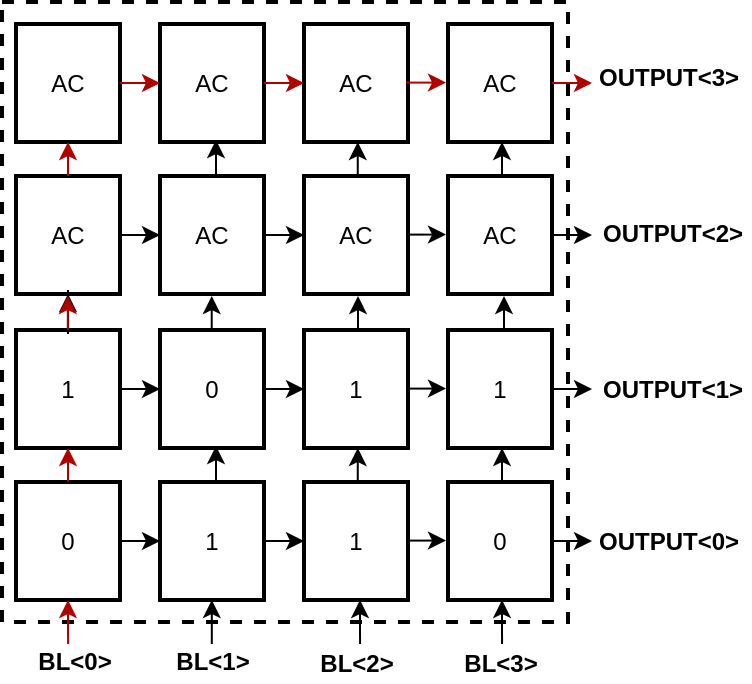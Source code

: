 <mxfile version="17.2.4" type="github">
  <diagram id="6HVer8RZPl2ibDI8MOXv" name="Page-1">
    <mxGraphModel dx="981" dy="519" grid="1" gridSize="1" guides="1" tooltips="1" connect="1" arrows="1" fold="1" page="1" pageScale="1" pageWidth="850" pageHeight="1100" math="0" shadow="0">
      <root>
        <mxCell id="0" />
        <mxCell id="1" parent="0" />
        <mxCell id="svspsLu-1z_ilJ9C4_lj-1" value="" style="rounded=0;whiteSpace=wrap;html=1;dashed=1;labelBackgroundColor=none;fontFamily=Helvetica;fontColor=default;strokeWidth=2;fillColor=none;" vertex="1" parent="1">
          <mxGeometry x="356" y="143" width="283" height="310" as="geometry" />
        </mxCell>
        <mxCell id="svspsLu-1z_ilJ9C4_lj-2" value="AC" style="rounded=0;whiteSpace=wrap;html=1;labelBackgroundColor=none;fontFamily=Helvetica;fontColor=default;strokeWidth=2;fillColor=none;" vertex="1" parent="1">
          <mxGeometry x="363" y="154" width="52" height="59" as="geometry" />
        </mxCell>
        <mxCell id="svspsLu-1z_ilJ9C4_lj-3" value="AC" style="rounded=0;whiteSpace=wrap;html=1;labelBackgroundColor=none;fontFamily=Helvetica;fontColor=default;strokeWidth=2;fillColor=none;" vertex="1" parent="1">
          <mxGeometry x="435" y="154" width="52" height="59" as="geometry" />
        </mxCell>
        <mxCell id="svspsLu-1z_ilJ9C4_lj-4" value="AC" style="rounded=0;whiteSpace=wrap;html=1;labelBackgroundColor=none;fontFamily=Helvetica;fontColor=default;strokeWidth=2;fillColor=none;" vertex="1" parent="1">
          <mxGeometry x="507" y="154" width="52" height="59" as="geometry" />
        </mxCell>
        <mxCell id="svspsLu-1z_ilJ9C4_lj-5" value="" style="endArrow=classic;html=1;rounded=0;fontFamily=Helvetica;fontColor=default;exitX=1;exitY=0.5;exitDx=0;exitDy=0;entryX=0;entryY=0.5;entryDx=0;entryDy=0;fillColor=#e51400;strokeColor=#B20000;" edge="1" source="svspsLu-1z_ilJ9C4_lj-2" target="svspsLu-1z_ilJ9C4_lj-3" parent="1">
          <mxGeometry width="50" height="50" relative="1" as="geometry">
            <mxPoint x="366" y="208" as="sourcePoint" />
            <mxPoint x="416" y="158" as="targetPoint" />
          </mxGeometry>
        </mxCell>
        <mxCell id="svspsLu-1z_ilJ9C4_lj-6" value="" style="endArrow=classic;html=1;rounded=0;fontFamily=Helvetica;fontColor=default;exitX=1;exitY=0.5;exitDx=0;exitDy=0;entryX=0;entryY=0.5;entryDx=0;entryDy=0;fillColor=#e51400;strokeColor=#B20000;" edge="1" source="svspsLu-1z_ilJ9C4_lj-3" target="svspsLu-1z_ilJ9C4_lj-4" parent="1">
          <mxGeometry width="50" height="50" relative="1" as="geometry">
            <mxPoint x="366" y="208" as="sourcePoint" />
            <mxPoint x="416" y="158" as="targetPoint" />
          </mxGeometry>
        </mxCell>
        <mxCell id="svspsLu-1z_ilJ9C4_lj-7" value="" style="endArrow=classic;html=1;rounded=0;fontFamily=Helvetica;fontColor=default;exitX=1;exitY=0.5;exitDx=0;exitDy=0;entryX=0;entryY=0.5;entryDx=0;entryDy=0;fillColor=#e51400;strokeColor=#B20000;" edge="1" parent="1">
          <mxGeometry width="50" height="50" relative="1" as="geometry">
            <mxPoint x="558" y="183.3" as="sourcePoint" />
            <mxPoint x="578" y="183.3" as="targetPoint" />
          </mxGeometry>
        </mxCell>
        <mxCell id="svspsLu-1z_ilJ9C4_lj-8" value="AC" style="rounded=0;whiteSpace=wrap;html=1;labelBackgroundColor=none;fontFamily=Helvetica;fontColor=default;strokeWidth=2;fillColor=none;" vertex="1" parent="1">
          <mxGeometry x="579" y="154" width="52" height="59" as="geometry" />
        </mxCell>
        <mxCell id="svspsLu-1z_ilJ9C4_lj-11" value="" style="endArrow=classic;html=1;rounded=0;fontFamily=Helvetica;fontColor=default;exitX=1;exitY=0.5;exitDx=0;exitDy=0;entryX=0;entryY=0.5;entryDx=0;entryDy=0;fillColor=#e51400;strokeColor=#B20000;" edge="1" source="svspsLu-1z_ilJ9C4_lj-8" parent="1">
          <mxGeometry width="50" height="50" relative="1" as="geometry">
            <mxPoint x="582" y="208" as="sourcePoint" />
            <mxPoint x="651.0" y="183.5" as="targetPoint" />
          </mxGeometry>
        </mxCell>
        <mxCell id="svspsLu-1z_ilJ9C4_lj-14" value="AC" style="rounded=0;whiteSpace=wrap;html=1;labelBackgroundColor=none;fontFamily=Helvetica;fontColor=default;strokeWidth=2;fillColor=none;" vertex="1" parent="1">
          <mxGeometry x="363" y="230" width="52" height="59" as="geometry" />
        </mxCell>
        <mxCell id="svspsLu-1z_ilJ9C4_lj-15" value="AC" style="rounded=0;whiteSpace=wrap;html=1;labelBackgroundColor=none;fontFamily=Helvetica;fontColor=default;strokeWidth=2;fillColor=none;" vertex="1" parent="1">
          <mxGeometry x="435" y="230" width="52" height="59" as="geometry" />
        </mxCell>
        <mxCell id="svspsLu-1z_ilJ9C4_lj-16" value="AC" style="rounded=0;whiteSpace=wrap;html=1;labelBackgroundColor=none;fontFamily=Helvetica;fontColor=default;strokeWidth=2;fillColor=none;" vertex="1" parent="1">
          <mxGeometry x="507" y="230" width="52" height="59" as="geometry" />
        </mxCell>
        <mxCell id="svspsLu-1z_ilJ9C4_lj-17" value="" style="endArrow=classic;html=1;rounded=0;fontFamily=Helvetica;fontColor=default;exitX=1;exitY=0.5;exitDx=0;exitDy=0;entryX=0;entryY=0.5;entryDx=0;entryDy=0;" edge="1" source="svspsLu-1z_ilJ9C4_lj-14" target="svspsLu-1z_ilJ9C4_lj-15" parent="1">
          <mxGeometry width="50" height="50" relative="1" as="geometry">
            <mxPoint x="366" y="284" as="sourcePoint" />
            <mxPoint x="416" y="234" as="targetPoint" />
          </mxGeometry>
        </mxCell>
        <mxCell id="svspsLu-1z_ilJ9C4_lj-18" value="" style="endArrow=classic;html=1;rounded=0;fontFamily=Helvetica;fontColor=default;exitX=1;exitY=0.5;exitDx=0;exitDy=0;entryX=0;entryY=0.5;entryDx=0;entryDy=0;" edge="1" source="svspsLu-1z_ilJ9C4_lj-15" target="svspsLu-1z_ilJ9C4_lj-16" parent="1">
          <mxGeometry width="50" height="50" relative="1" as="geometry">
            <mxPoint x="366" y="284" as="sourcePoint" />
            <mxPoint x="416" y="234" as="targetPoint" />
          </mxGeometry>
        </mxCell>
        <mxCell id="svspsLu-1z_ilJ9C4_lj-19" value="" style="endArrow=classic;html=1;rounded=0;fontFamily=Helvetica;fontColor=default;exitX=1;exitY=0.5;exitDx=0;exitDy=0;entryX=0;entryY=0.5;entryDx=0;entryDy=0;" edge="1" parent="1">
          <mxGeometry width="50" height="50" relative="1" as="geometry">
            <mxPoint x="558.0" y="259.3" as="sourcePoint" />
            <mxPoint x="578.0" y="259.3" as="targetPoint" />
          </mxGeometry>
        </mxCell>
        <mxCell id="svspsLu-1z_ilJ9C4_lj-20" value="AC" style="rounded=0;whiteSpace=wrap;html=1;labelBackgroundColor=none;fontFamily=Helvetica;fontColor=default;strokeWidth=2;fillColor=none;" vertex="1" parent="1">
          <mxGeometry x="579" y="230" width="52" height="59" as="geometry" />
        </mxCell>
        <mxCell id="svspsLu-1z_ilJ9C4_lj-23" value="" style="endArrow=classic;html=1;rounded=0;fontFamily=Helvetica;fontColor=default;exitX=1;exitY=0.5;exitDx=0;exitDy=0;entryX=0;entryY=0.5;entryDx=0;entryDy=0;" edge="1" source="svspsLu-1z_ilJ9C4_lj-20" parent="1">
          <mxGeometry width="50" height="50" relative="1" as="geometry">
            <mxPoint x="582" y="284" as="sourcePoint" />
            <mxPoint x="651.0" y="259.5" as="targetPoint" />
          </mxGeometry>
        </mxCell>
        <mxCell id="svspsLu-1z_ilJ9C4_lj-26" value="" style="endArrow=classic;html=1;rounded=0;fontFamily=Helvetica;fontColor=default;exitX=0.5;exitY=0;exitDx=0;exitDy=0;entryX=0.5;entryY=1;entryDx=0;entryDy=0;fillColor=#e51400;strokeColor=#B20000;" edge="1" source="svspsLu-1z_ilJ9C4_lj-14" target="svspsLu-1z_ilJ9C4_lj-2" parent="1">
          <mxGeometry width="50" height="50" relative="1" as="geometry">
            <mxPoint x="512" y="182" as="sourcePoint" />
            <mxPoint x="562" y="132" as="targetPoint" />
          </mxGeometry>
        </mxCell>
        <mxCell id="svspsLu-1z_ilJ9C4_lj-27" value="" style="endArrow=classic;html=1;rounded=0;fontFamily=Helvetica;fontColor=default;exitX=0.5;exitY=0;exitDx=0;exitDy=0;entryX=0.5;entryY=1;entryDx=0;entryDy=0;" edge="1" parent="1">
          <mxGeometry width="50" height="50" relative="1" as="geometry">
            <mxPoint x="463" y="229" as="sourcePoint" />
            <mxPoint x="463" y="212" as="targetPoint" />
          </mxGeometry>
        </mxCell>
        <mxCell id="svspsLu-1z_ilJ9C4_lj-28" value="" style="endArrow=classic;html=1;rounded=0;fontFamily=Helvetica;fontColor=default;exitX=0.5;exitY=0;exitDx=0;exitDy=0;entryX=0.5;entryY=1;entryDx=0;entryDy=0;" edge="1" parent="1">
          <mxGeometry width="50" height="50" relative="1" as="geometry">
            <mxPoint x="606" y="230" as="sourcePoint" />
            <mxPoint x="606" y="213" as="targetPoint" />
          </mxGeometry>
        </mxCell>
        <mxCell id="svspsLu-1z_ilJ9C4_lj-29" value="" style="endArrow=classic;html=1;rounded=0;fontFamily=Helvetica;fontColor=default;exitX=0.5;exitY=0;exitDx=0;exitDy=0;entryX=0.5;entryY=1;entryDx=0;entryDy=0;" edge="1" parent="1">
          <mxGeometry width="50" height="50" relative="1" as="geometry">
            <mxPoint x="533.88" y="230" as="sourcePoint" />
            <mxPoint x="533.88" y="213" as="targetPoint" />
          </mxGeometry>
        </mxCell>
        <mxCell id="svspsLu-1z_ilJ9C4_lj-87" value="" style="edgeStyle=orthogonalEdgeStyle;rounded=0;orthogonalLoop=1;jettySize=auto;html=1;" edge="1" parent="1" source="svspsLu-1z_ilJ9C4_lj-32" target="svspsLu-1z_ilJ9C4_lj-14">
          <mxGeometry relative="1" as="geometry" />
        </mxCell>
        <mxCell id="svspsLu-1z_ilJ9C4_lj-32" value="1" style="rounded=0;whiteSpace=wrap;html=1;labelBackgroundColor=none;fontFamily=Helvetica;fontColor=default;strokeWidth=2;fillColor=none;" vertex="1" parent="1">
          <mxGeometry x="363" y="307" width="52" height="59" as="geometry" />
        </mxCell>
        <mxCell id="svspsLu-1z_ilJ9C4_lj-33" value="0" style="rounded=0;whiteSpace=wrap;html=1;labelBackgroundColor=none;fontFamily=Helvetica;fontColor=default;strokeWidth=2;fillColor=none;" vertex="1" parent="1">
          <mxGeometry x="435" y="307" width="52" height="59" as="geometry" />
        </mxCell>
        <mxCell id="svspsLu-1z_ilJ9C4_lj-34" value="1" style="rounded=0;whiteSpace=wrap;html=1;labelBackgroundColor=none;fontFamily=Helvetica;fontColor=default;strokeWidth=2;fillColor=none;" vertex="1" parent="1">
          <mxGeometry x="507" y="307" width="52" height="59" as="geometry" />
        </mxCell>
        <mxCell id="svspsLu-1z_ilJ9C4_lj-35" value="" style="endArrow=classic;html=1;rounded=0;fontFamily=Helvetica;fontColor=default;exitX=1;exitY=0.5;exitDx=0;exitDy=0;entryX=0;entryY=0.5;entryDx=0;entryDy=0;" edge="1" source="svspsLu-1z_ilJ9C4_lj-32" target="svspsLu-1z_ilJ9C4_lj-33" parent="1">
          <mxGeometry width="50" height="50" relative="1" as="geometry">
            <mxPoint x="366" y="361" as="sourcePoint" />
            <mxPoint x="416" y="311" as="targetPoint" />
          </mxGeometry>
        </mxCell>
        <mxCell id="svspsLu-1z_ilJ9C4_lj-36" value="" style="endArrow=classic;html=1;rounded=0;fontFamily=Helvetica;fontColor=default;exitX=1;exitY=0.5;exitDx=0;exitDy=0;entryX=0;entryY=0.5;entryDx=0;entryDy=0;" edge="1" source="svspsLu-1z_ilJ9C4_lj-33" target="svspsLu-1z_ilJ9C4_lj-34" parent="1">
          <mxGeometry width="50" height="50" relative="1" as="geometry">
            <mxPoint x="366" y="361" as="sourcePoint" />
            <mxPoint x="416" y="311" as="targetPoint" />
          </mxGeometry>
        </mxCell>
        <mxCell id="svspsLu-1z_ilJ9C4_lj-37" value="" style="endArrow=classic;html=1;rounded=0;fontFamily=Helvetica;fontColor=default;exitX=1;exitY=0.5;exitDx=0;exitDy=0;entryX=0;entryY=0.5;entryDx=0;entryDy=0;" edge="1" parent="1">
          <mxGeometry width="50" height="50" relative="1" as="geometry">
            <mxPoint x="558.0" y="336.3" as="sourcePoint" />
            <mxPoint x="578" y="336.3" as="targetPoint" />
          </mxGeometry>
        </mxCell>
        <mxCell id="svspsLu-1z_ilJ9C4_lj-38" value="1" style="rounded=0;whiteSpace=wrap;html=1;labelBackgroundColor=none;fontFamily=Helvetica;fontColor=default;strokeWidth=2;fillColor=none;" vertex="1" parent="1">
          <mxGeometry x="579" y="307" width="52" height="59" as="geometry" />
        </mxCell>
        <mxCell id="svspsLu-1z_ilJ9C4_lj-41" value="" style="endArrow=classic;html=1;rounded=0;fontFamily=Helvetica;fontColor=default;exitX=1;exitY=0.5;exitDx=0;exitDy=0;entryX=0;entryY=0.5;entryDx=0;entryDy=0;" edge="1" source="svspsLu-1z_ilJ9C4_lj-38" parent="1">
          <mxGeometry width="50" height="50" relative="1" as="geometry">
            <mxPoint x="582" y="361" as="sourcePoint" />
            <mxPoint x="651.0" y="336.5" as="targetPoint" />
          </mxGeometry>
        </mxCell>
        <mxCell id="svspsLu-1z_ilJ9C4_lj-44" value="0" style="rounded=0;whiteSpace=wrap;html=1;labelBackgroundColor=none;fontFamily=Helvetica;fontColor=default;strokeWidth=2;fillColor=none;" vertex="1" parent="1">
          <mxGeometry x="363" y="383" width="52" height="59" as="geometry" />
        </mxCell>
        <mxCell id="svspsLu-1z_ilJ9C4_lj-45" value="1" style="rounded=0;whiteSpace=wrap;html=1;labelBackgroundColor=none;fontFamily=Helvetica;fontColor=default;strokeWidth=2;fillColor=none;" vertex="1" parent="1">
          <mxGeometry x="435" y="383" width="52" height="59" as="geometry" />
        </mxCell>
        <mxCell id="svspsLu-1z_ilJ9C4_lj-46" value="1" style="rounded=0;whiteSpace=wrap;html=1;labelBackgroundColor=none;fontFamily=Helvetica;fontColor=default;strokeWidth=2;fillColor=none;" vertex="1" parent="1">
          <mxGeometry x="507" y="383" width="52" height="59" as="geometry" />
        </mxCell>
        <mxCell id="svspsLu-1z_ilJ9C4_lj-47" value="" style="endArrow=classic;html=1;rounded=0;fontFamily=Helvetica;fontColor=default;exitX=1;exitY=0.5;exitDx=0;exitDy=0;entryX=0;entryY=0.5;entryDx=0;entryDy=0;" edge="1" source="svspsLu-1z_ilJ9C4_lj-44" target="svspsLu-1z_ilJ9C4_lj-45" parent="1">
          <mxGeometry width="50" height="50" relative="1" as="geometry">
            <mxPoint x="366" y="437" as="sourcePoint" />
            <mxPoint x="416" y="387" as="targetPoint" />
          </mxGeometry>
        </mxCell>
        <mxCell id="svspsLu-1z_ilJ9C4_lj-48" value="" style="endArrow=classic;html=1;rounded=0;fontFamily=Helvetica;fontColor=default;exitX=1;exitY=0.5;exitDx=0;exitDy=0;entryX=0;entryY=0.5;entryDx=0;entryDy=0;" edge="1" source="svspsLu-1z_ilJ9C4_lj-45" target="svspsLu-1z_ilJ9C4_lj-46" parent="1">
          <mxGeometry width="50" height="50" relative="1" as="geometry">
            <mxPoint x="366" y="437" as="sourcePoint" />
            <mxPoint x="416" y="387" as="targetPoint" />
          </mxGeometry>
        </mxCell>
        <mxCell id="svspsLu-1z_ilJ9C4_lj-49" value="" style="endArrow=classic;html=1;rounded=0;fontFamily=Helvetica;fontColor=default;exitX=1;exitY=0.5;exitDx=0;exitDy=0;entryX=0;entryY=0.5;entryDx=0;entryDy=0;" edge="1" parent="1">
          <mxGeometry width="50" height="50" relative="1" as="geometry">
            <mxPoint x="558.0" y="412.3" as="sourcePoint" />
            <mxPoint x="578" y="412.3" as="targetPoint" />
          </mxGeometry>
        </mxCell>
        <mxCell id="svspsLu-1z_ilJ9C4_lj-50" value="0" style="rounded=0;whiteSpace=wrap;html=1;labelBackgroundColor=none;fontFamily=Helvetica;fontColor=default;strokeWidth=2;fillColor=none;" vertex="1" parent="1">
          <mxGeometry x="579" y="383" width="52" height="59" as="geometry" />
        </mxCell>
        <mxCell id="svspsLu-1z_ilJ9C4_lj-53" value="" style="endArrow=classic;html=1;rounded=0;fontFamily=Helvetica;fontColor=default;exitX=1;exitY=0.5;exitDx=0;exitDy=0;entryX=0;entryY=0.5;entryDx=0;entryDy=0;" edge="1" source="svspsLu-1z_ilJ9C4_lj-50" parent="1">
          <mxGeometry width="50" height="50" relative="1" as="geometry">
            <mxPoint x="582" y="437" as="sourcePoint" />
            <mxPoint x="651.0" y="412.5" as="targetPoint" />
          </mxGeometry>
        </mxCell>
        <mxCell id="svspsLu-1z_ilJ9C4_lj-56" value="" style="endArrow=classic;html=1;rounded=0;fontFamily=Helvetica;fontColor=default;exitX=0.5;exitY=0;exitDx=0;exitDy=0;entryX=0.5;entryY=1;entryDx=0;entryDy=0;fillColor=#e51400;strokeColor=#B20000;" edge="1" source="svspsLu-1z_ilJ9C4_lj-44" target="svspsLu-1z_ilJ9C4_lj-32" parent="1">
          <mxGeometry width="50" height="50" relative="1" as="geometry">
            <mxPoint x="512" y="335" as="sourcePoint" />
            <mxPoint x="562" y="285" as="targetPoint" />
          </mxGeometry>
        </mxCell>
        <mxCell id="svspsLu-1z_ilJ9C4_lj-57" value="" style="endArrow=classic;html=1;rounded=0;fontFamily=Helvetica;fontColor=default;exitX=0.5;exitY=0;exitDx=0;exitDy=0;entryX=0.5;entryY=1;entryDx=0;entryDy=0;" edge="1" parent="1">
          <mxGeometry width="50" height="50" relative="1" as="geometry">
            <mxPoint x="463.0" y="382" as="sourcePoint" />
            <mxPoint x="463.0" y="365" as="targetPoint" />
          </mxGeometry>
        </mxCell>
        <mxCell id="svspsLu-1z_ilJ9C4_lj-58" value="" style="endArrow=classic;html=1;rounded=0;fontFamily=Helvetica;fontColor=default;exitX=0.5;exitY=0;exitDx=0;exitDy=0;entryX=0.5;entryY=1;entryDx=0;entryDy=0;" edge="1" parent="1">
          <mxGeometry width="50" height="50" relative="1" as="geometry">
            <mxPoint x="606" y="383" as="sourcePoint" />
            <mxPoint x="606" y="366" as="targetPoint" />
          </mxGeometry>
        </mxCell>
        <mxCell id="svspsLu-1z_ilJ9C4_lj-59" value="" style="endArrow=classic;html=1;rounded=0;fontFamily=Helvetica;fontColor=default;exitX=0.5;exitY=0;exitDx=0;exitDy=0;entryX=0.5;entryY=1;entryDx=0;entryDy=0;" edge="1" parent="1">
          <mxGeometry width="50" height="50" relative="1" as="geometry">
            <mxPoint x="533.88" y="383" as="sourcePoint" />
            <mxPoint x="533.88" y="366" as="targetPoint" />
          </mxGeometry>
        </mxCell>
        <mxCell id="svspsLu-1z_ilJ9C4_lj-62" value="" style="endArrow=classic;html=1;rounded=0;fontFamily=Helvetica;fontColor=default;exitX=0.5;exitY=0;exitDx=0;exitDy=0;entryX=0.5;entryY=1;entryDx=0;entryDy=0;fillColor=#e51400;strokeColor=#B20000;" edge="1" parent="1">
          <mxGeometry width="50" height="50" relative="1" as="geometry">
            <mxPoint x="388.9" y="307" as="sourcePoint" />
            <mxPoint x="388.9" y="290" as="targetPoint" />
          </mxGeometry>
        </mxCell>
        <mxCell id="svspsLu-1z_ilJ9C4_lj-63" value="" style="endArrow=classic;html=1;rounded=0;fontFamily=Helvetica;fontColor=default;exitX=0.5;exitY=0;exitDx=0;exitDy=0;entryX=0.5;entryY=1;entryDx=0;entryDy=0;" edge="1" parent="1">
          <mxGeometry width="50" height="50" relative="1" as="geometry">
            <mxPoint x="460.86" y="307" as="sourcePoint" />
            <mxPoint x="460.86" y="290" as="targetPoint" />
          </mxGeometry>
        </mxCell>
        <mxCell id="svspsLu-1z_ilJ9C4_lj-64" value="" style="endArrow=classic;html=1;rounded=0;fontFamily=Helvetica;fontColor=default;exitX=0.5;exitY=0;exitDx=0;exitDy=0;entryX=0.5;entryY=1;entryDx=0;entryDy=0;" edge="1" parent="1">
          <mxGeometry width="50" height="50" relative="1" as="geometry">
            <mxPoint x="534" y="307" as="sourcePoint" />
            <mxPoint x="534" y="290" as="targetPoint" />
          </mxGeometry>
        </mxCell>
        <mxCell id="svspsLu-1z_ilJ9C4_lj-65" value="" style="endArrow=classic;html=1;rounded=0;fontFamily=Helvetica;fontColor=default;exitX=0.5;exitY=0;exitDx=0;exitDy=0;entryX=0.5;entryY=1;entryDx=0;entryDy=0;" edge="1" parent="1">
          <mxGeometry width="50" height="50" relative="1" as="geometry">
            <mxPoint x="607" y="307" as="sourcePoint" />
            <mxPoint x="607" y="290" as="targetPoint" />
          </mxGeometry>
        </mxCell>
        <mxCell id="svspsLu-1z_ilJ9C4_lj-70" value="" style="endArrow=classic;html=1;rounded=0;fontFamily=Helvetica;fontColor=default;entryX=0.5;entryY=1;entryDx=0;entryDy=0;exitX=0.063;exitY=0;exitDx=0;exitDy=0;exitPerimeter=0;fillColor=#e51400;strokeColor=#B20000;" edge="1" target="svspsLu-1z_ilJ9C4_lj-44" parent="1">
          <mxGeometry width="50" height="50" relative="1" as="geometry">
            <mxPoint x="389.019" y="464.0" as="sourcePoint" />
            <mxPoint x="451" y="377" as="targetPoint" />
          </mxGeometry>
        </mxCell>
        <mxCell id="svspsLu-1z_ilJ9C4_lj-71" value="" style="endArrow=classic;html=1;rounded=0;fontFamily=Helvetica;fontColor=default;entryX=0.5;entryY=1;entryDx=0;entryDy=0;exitX=0.063;exitY=0;exitDx=0;exitDy=0;exitPerimeter=0;" edge="1" parent="1">
          <mxGeometry width="50" height="50" relative="1" as="geometry">
            <mxPoint x="460.919" y="464" as="sourcePoint" />
            <mxPoint x="460.9" y="442" as="targetPoint" />
          </mxGeometry>
        </mxCell>
        <mxCell id="svspsLu-1z_ilJ9C4_lj-72" value="" style="endArrow=classic;html=1;rounded=0;fontFamily=Helvetica;fontColor=default;entryX=0.5;entryY=1;entryDx=0;entryDy=0;exitX=0.063;exitY=0;exitDx=0;exitDy=0;exitPerimeter=0;" edge="1" parent="1">
          <mxGeometry width="50" height="50" relative="1" as="geometry">
            <mxPoint x="535.019" y="464" as="sourcePoint" />
            <mxPoint x="535" y="442" as="targetPoint" />
          </mxGeometry>
        </mxCell>
        <mxCell id="svspsLu-1z_ilJ9C4_lj-73" value="" style="endArrow=classic;html=1;rounded=0;fontFamily=Helvetica;fontColor=default;entryX=0.5;entryY=1;entryDx=0;entryDy=0;exitX=0.063;exitY=0;exitDx=0;exitDy=0;exitPerimeter=0;" edge="1" parent="1">
          <mxGeometry width="50" height="50" relative="1" as="geometry">
            <mxPoint x="606.019" y="464" as="sourcePoint" />
            <mxPoint x="606" y="442" as="targetPoint" />
          </mxGeometry>
        </mxCell>
        <mxCell id="svspsLu-1z_ilJ9C4_lj-80" value="&lt;b&gt;BL&amp;lt;0&amp;gt;&lt;/b&gt;" style="text;html=1;align=center;verticalAlign=middle;resizable=0;points=[];autosize=1;strokeColor=none;fillColor=none;" vertex="1" parent="1">
          <mxGeometry x="368" y="463" width="47" height="19" as="geometry" />
        </mxCell>
        <mxCell id="svspsLu-1z_ilJ9C4_lj-81" value="&lt;b&gt;BL&amp;lt;1&amp;gt;&lt;/b&gt;" style="text;html=1;align=center;verticalAlign=middle;resizable=0;points=[];autosize=1;strokeColor=none;fillColor=none;" vertex="1" parent="1">
          <mxGeometry x="437.5" y="463" width="47" height="19" as="geometry" />
        </mxCell>
        <mxCell id="svspsLu-1z_ilJ9C4_lj-82" value="&lt;b&gt;BL&amp;lt;2&amp;gt;&lt;/b&gt;" style="text;html=1;align=center;verticalAlign=middle;resizable=0;points=[];autosize=1;strokeColor=none;fillColor=none;" vertex="1" parent="1">
          <mxGeometry x="509.5" y="464" width="47" height="19" as="geometry" />
        </mxCell>
        <mxCell id="svspsLu-1z_ilJ9C4_lj-83" value="&lt;b&gt;BL&amp;lt;3&amp;gt;&lt;/b&gt;" style="text;html=1;align=center;verticalAlign=middle;resizable=0;points=[];autosize=1;strokeColor=none;fillColor=none;" vertex="1" parent="1">
          <mxGeometry x="581.5" y="464" width="47" height="19" as="geometry" />
        </mxCell>
        <mxCell id="svspsLu-1z_ilJ9C4_lj-84" value="&lt;b&gt;OUTPUT&amp;lt;0&amp;gt;&lt;/b&gt;" style="text;html=1;align=center;verticalAlign=middle;resizable=0;points=[];autosize=1;strokeColor=none;fillColor=none;" vertex="1" parent="1">
          <mxGeometry x="649" y="403" width="79" height="19" as="geometry" />
        </mxCell>
        <mxCell id="svspsLu-1z_ilJ9C4_lj-85" value="&lt;b&gt;OUTPUT&amp;lt;1&amp;gt;&lt;/b&gt;" style="text;html=1;align=center;verticalAlign=middle;resizable=0;points=[];autosize=1;strokeColor=none;fillColor=none;" vertex="1" parent="1">
          <mxGeometry x="651" y="327" width="79" height="19" as="geometry" />
        </mxCell>
        <mxCell id="svspsLu-1z_ilJ9C4_lj-86" value="&lt;b&gt;OUTPUT&amp;lt;2&amp;gt;&lt;/b&gt;" style="text;html=1;align=center;verticalAlign=middle;resizable=0;points=[];autosize=1;strokeColor=none;fillColor=none;" vertex="1" parent="1">
          <mxGeometry x="651" y="249" width="79" height="19" as="geometry" />
        </mxCell>
        <mxCell id="svspsLu-1z_ilJ9C4_lj-88" value="&lt;b&gt;OUTPUT&amp;lt;3&amp;gt;&lt;/b&gt;" style="text;html=1;align=center;verticalAlign=middle;resizable=0;points=[];autosize=1;strokeColor=none;fillColor=none;" vertex="1" parent="1">
          <mxGeometry x="649" y="171" width="79" height="19" as="geometry" />
        </mxCell>
      </root>
    </mxGraphModel>
  </diagram>
</mxfile>
